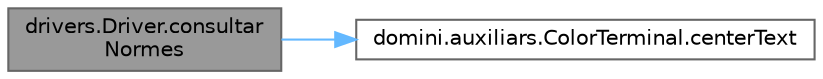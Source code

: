digraph "drivers.Driver.consultarNormes"
{
 // INTERACTIVE_SVG=YES
 // LATEX_PDF_SIZE
  bgcolor="transparent";
  edge [fontname=Helvetica,fontsize=10,labelfontname=Helvetica,labelfontsize=10];
  node [fontname=Helvetica,fontsize=10,shape=box,height=0.2,width=0.4];
  rankdir="LR";
  Node1 [id="Node000001",label="drivers.Driver.consultar\lNormes",height=0.2,width=0.4,color="gray40", fillcolor="grey60", style="filled", fontcolor="black",tooltip="Consulta les normes del joc."];
  Node1 -> Node2 [id="edge1_Node000001_Node000002",color="steelblue1",style="solid",tooltip=" "];
  Node2 [id="Node000002",label="domini.auxiliars.ColorTerminal.centerText",height=0.2,width=0.4,color="grey40", fillcolor="white", style="filled",URL="$classdomini_1_1auxiliars_1_1_color_terminal.html#a2fe2444decaa0df626b98d7e35637dbb",tooltip="Centra el text en una línia de la terminal."];
}
